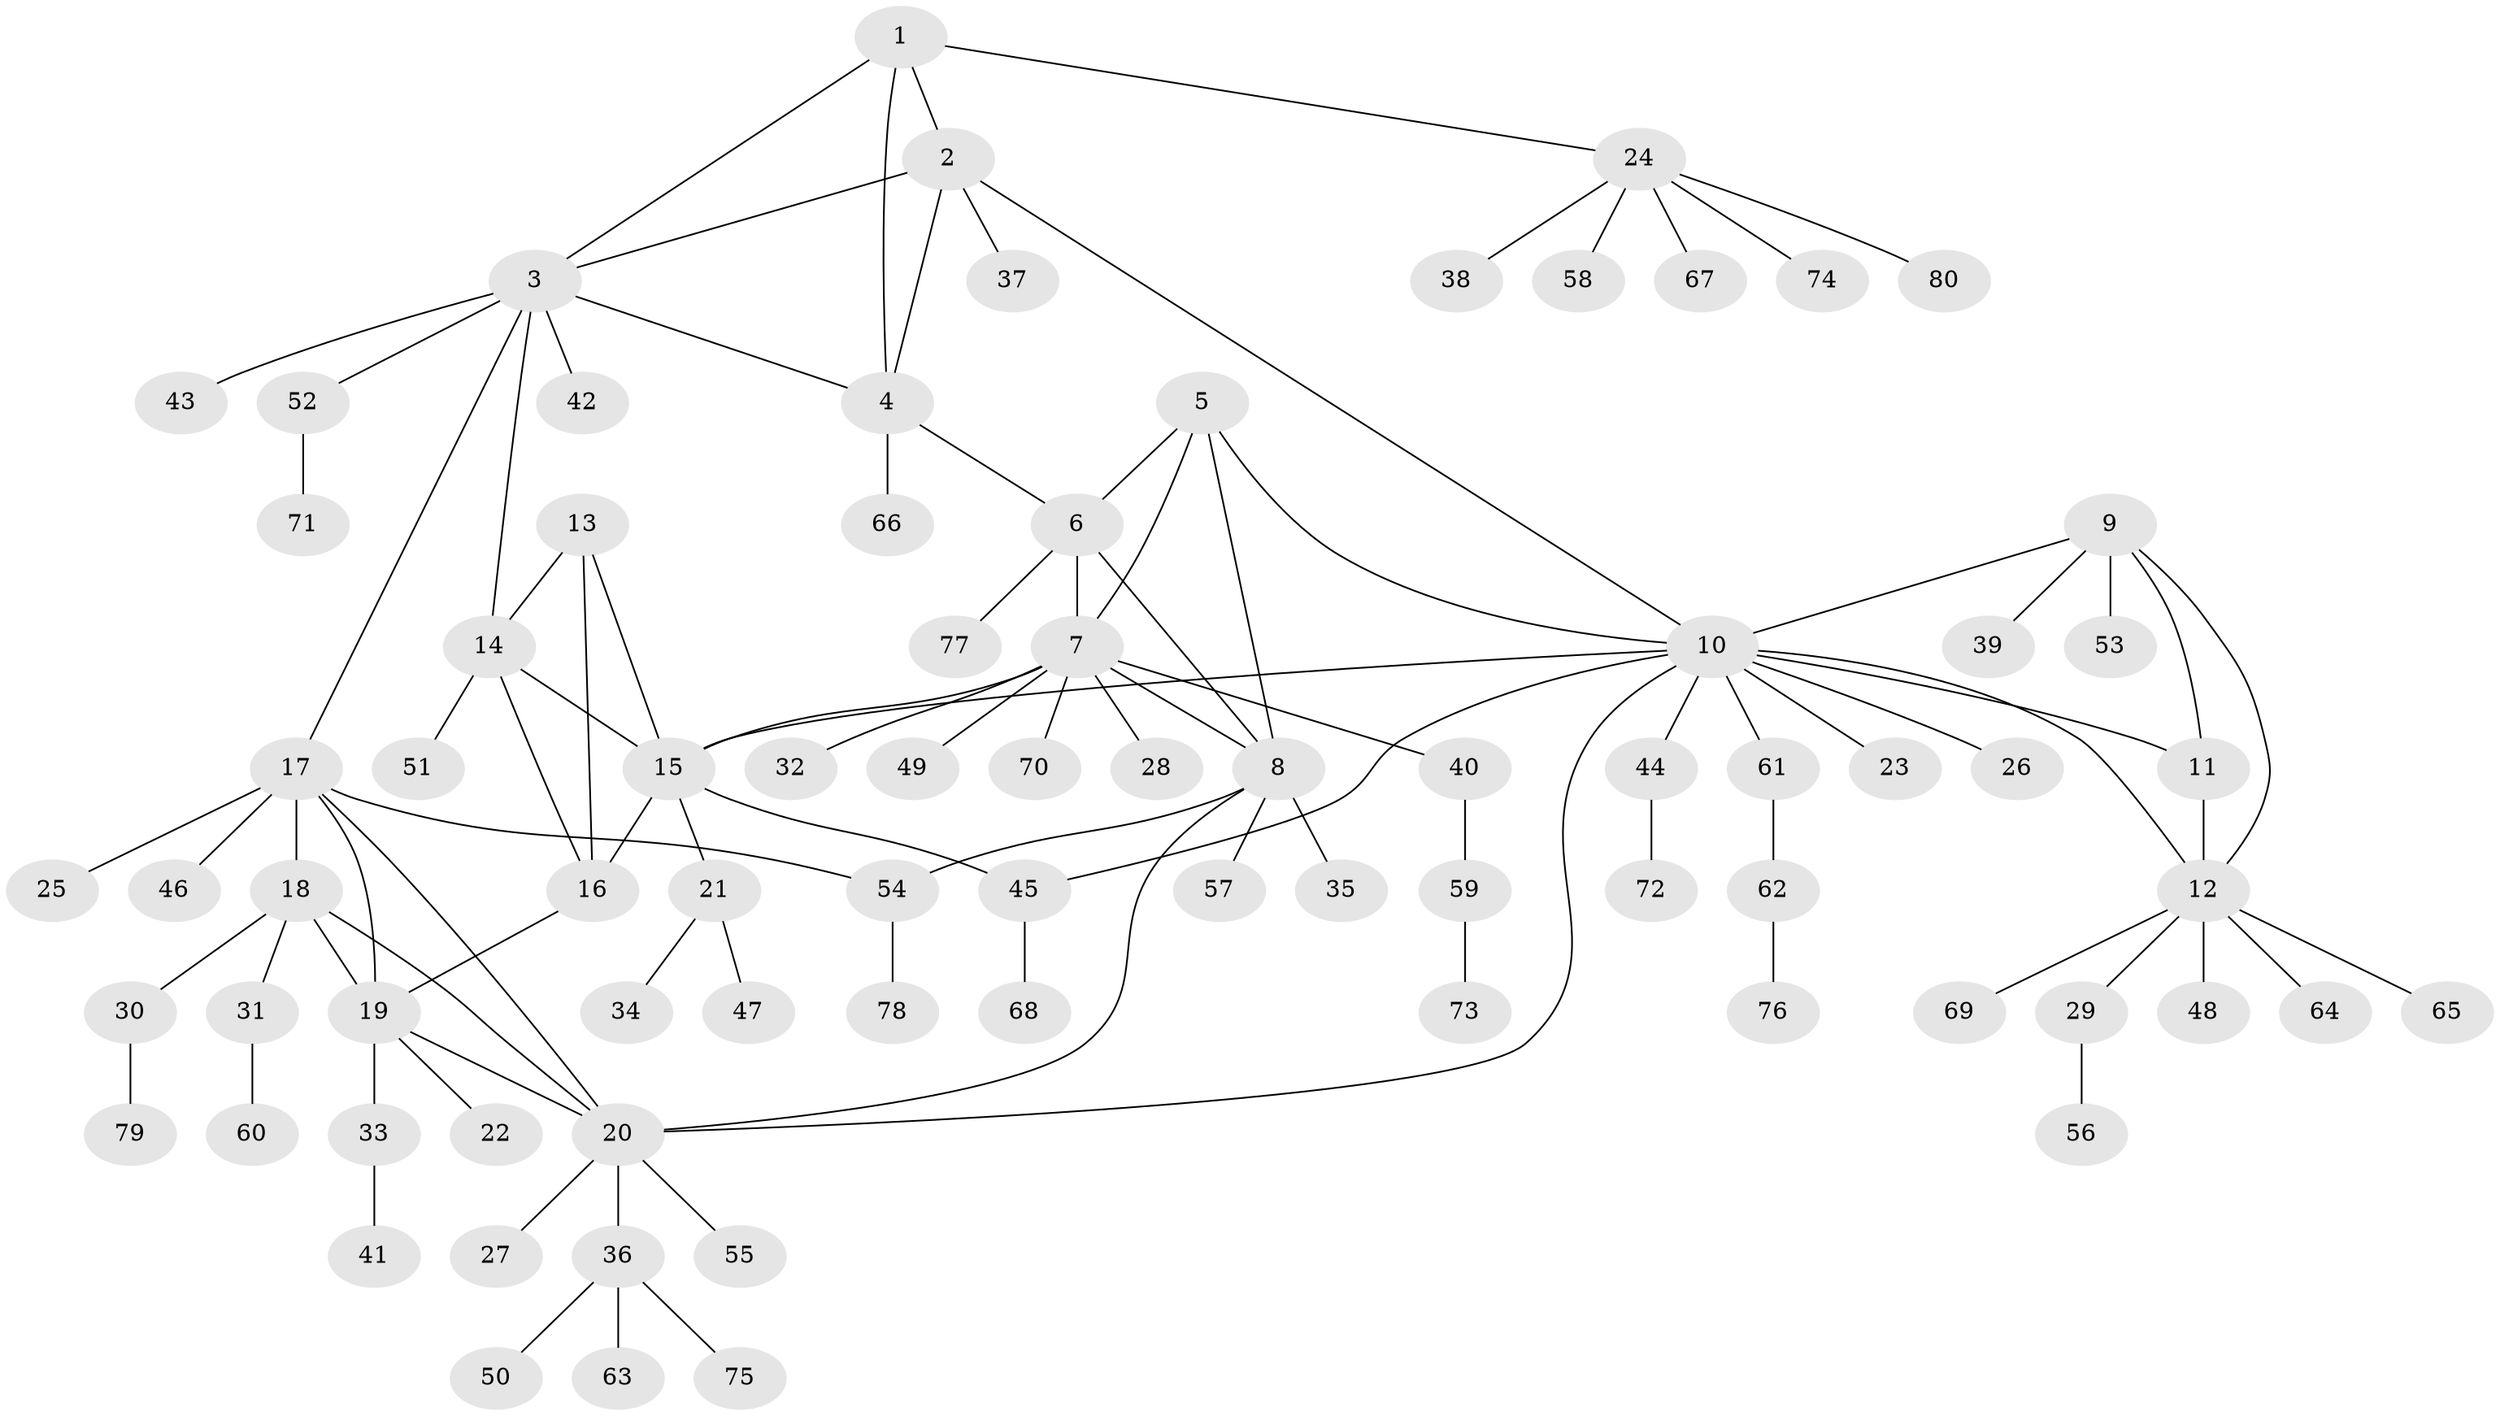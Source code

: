 // Generated by graph-tools (version 1.1) at 2025/37/03/09/25 02:37:17]
// undirected, 80 vertices, 102 edges
graph export_dot {
graph [start="1"]
  node [color=gray90,style=filled];
  1;
  2;
  3;
  4;
  5;
  6;
  7;
  8;
  9;
  10;
  11;
  12;
  13;
  14;
  15;
  16;
  17;
  18;
  19;
  20;
  21;
  22;
  23;
  24;
  25;
  26;
  27;
  28;
  29;
  30;
  31;
  32;
  33;
  34;
  35;
  36;
  37;
  38;
  39;
  40;
  41;
  42;
  43;
  44;
  45;
  46;
  47;
  48;
  49;
  50;
  51;
  52;
  53;
  54;
  55;
  56;
  57;
  58;
  59;
  60;
  61;
  62;
  63;
  64;
  65;
  66;
  67;
  68;
  69;
  70;
  71;
  72;
  73;
  74;
  75;
  76;
  77;
  78;
  79;
  80;
  1 -- 2;
  1 -- 3;
  1 -- 4;
  1 -- 24;
  2 -- 3;
  2 -- 4;
  2 -- 10;
  2 -- 37;
  3 -- 4;
  3 -- 14;
  3 -- 17;
  3 -- 42;
  3 -- 43;
  3 -- 52;
  4 -- 6;
  4 -- 66;
  5 -- 6;
  5 -- 7;
  5 -- 8;
  5 -- 10;
  6 -- 7;
  6 -- 8;
  6 -- 77;
  7 -- 8;
  7 -- 15;
  7 -- 28;
  7 -- 32;
  7 -- 40;
  7 -- 49;
  7 -- 70;
  8 -- 20;
  8 -- 35;
  8 -- 54;
  8 -- 57;
  9 -- 10;
  9 -- 11;
  9 -- 12;
  9 -- 39;
  9 -- 53;
  10 -- 11;
  10 -- 12;
  10 -- 15;
  10 -- 20;
  10 -- 23;
  10 -- 26;
  10 -- 44;
  10 -- 45;
  10 -- 61;
  11 -- 12;
  12 -- 29;
  12 -- 48;
  12 -- 64;
  12 -- 65;
  12 -- 69;
  13 -- 14;
  13 -- 15;
  13 -- 16;
  14 -- 15;
  14 -- 16;
  14 -- 51;
  15 -- 16;
  15 -- 21;
  15 -- 45;
  16 -- 19;
  17 -- 18;
  17 -- 19;
  17 -- 20;
  17 -- 25;
  17 -- 46;
  17 -- 54;
  18 -- 19;
  18 -- 20;
  18 -- 30;
  18 -- 31;
  19 -- 20;
  19 -- 22;
  19 -- 33;
  20 -- 27;
  20 -- 36;
  20 -- 55;
  21 -- 34;
  21 -- 47;
  24 -- 38;
  24 -- 58;
  24 -- 67;
  24 -- 74;
  24 -- 80;
  29 -- 56;
  30 -- 79;
  31 -- 60;
  33 -- 41;
  36 -- 50;
  36 -- 63;
  36 -- 75;
  40 -- 59;
  44 -- 72;
  45 -- 68;
  52 -- 71;
  54 -- 78;
  59 -- 73;
  61 -- 62;
  62 -- 76;
}

